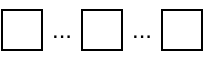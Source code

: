 <mxfile version="16.2.4" type="github">
  <diagram id="g-GTH3m1mprbBZ8mFjRG" name="Page-1">
    <mxGraphModel dx="946" dy="508" grid="1" gridSize="10" guides="1" tooltips="1" connect="1" arrows="1" fold="1" page="1" pageScale="1" pageWidth="827" pageHeight="1169" math="0" shadow="0">
      <root>
        <mxCell id="0" />
        <mxCell id="1" parent="0" />
        <mxCell id="qfDMOs3huDskI0j0CrZW-1" value="" style="rounded=0;whiteSpace=wrap;html=1;" vertex="1" parent="1">
          <mxGeometry x="80" y="320" width="20" height="20" as="geometry" />
        </mxCell>
        <mxCell id="qfDMOs3huDskI0j0CrZW-2" value="" style="rounded=0;whiteSpace=wrap;html=1;" vertex="1" parent="1">
          <mxGeometry x="120" y="320" width="20" height="20" as="geometry" />
        </mxCell>
        <mxCell id="qfDMOs3huDskI0j0CrZW-3" value="" style="rounded=0;whiteSpace=wrap;html=1;" vertex="1" parent="1">
          <mxGeometry x="160" y="320" width="20" height="20" as="geometry" />
        </mxCell>
        <mxCell id="qfDMOs3huDskI0j0CrZW-6" value="..." style="text;html=1;strokeColor=none;fillColor=none;align=center;verticalAlign=middle;whiteSpace=wrap;rounded=0;" vertex="1" parent="1">
          <mxGeometry x="120" y="315" width="60" height="30" as="geometry" />
        </mxCell>
        <mxCell id="qfDMOs3huDskI0j0CrZW-7" value="..." style="text;html=1;strokeColor=none;fillColor=none;align=center;verticalAlign=middle;whiteSpace=wrap;rounded=0;" vertex="1" parent="1">
          <mxGeometry x="80" y="315" width="60" height="30" as="geometry" />
        </mxCell>
      </root>
    </mxGraphModel>
  </diagram>
</mxfile>
